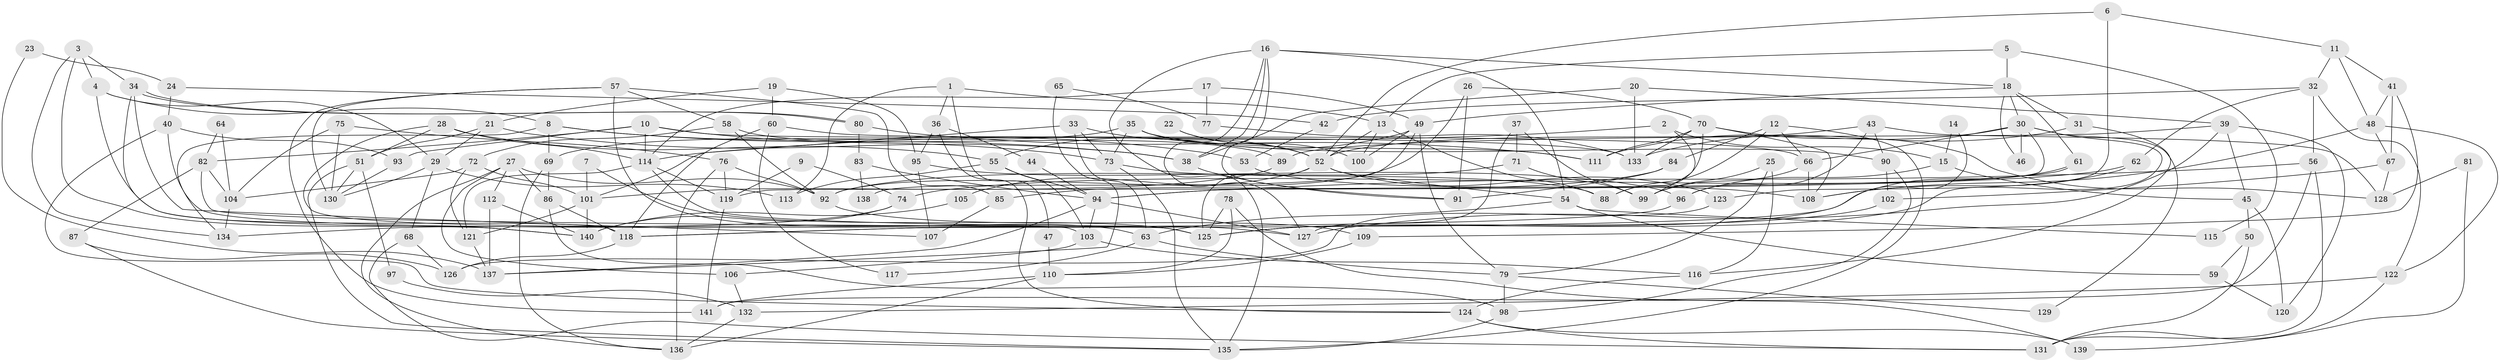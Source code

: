 // coarse degree distribution, {7: 0.12087912087912088, 6: 0.15384615384615385, 4: 0.12087912087912088, 3: 0.21978021978021978, 2: 0.08791208791208792, 8: 0.054945054945054944, 5: 0.17582417582417584, 10: 0.03296703296703297, 9: 0.02197802197802198, 1: 0.01098901098901099}
// Generated by graph-tools (version 1.1) at 2025/41/03/06/25 10:41:54]
// undirected, 141 vertices, 282 edges
graph export_dot {
graph [start="1"]
  node [color=gray90,style=filled];
  1;
  2;
  3;
  4;
  5;
  6;
  7;
  8;
  9;
  10;
  11;
  12;
  13;
  14;
  15;
  16;
  17;
  18;
  19;
  20;
  21;
  22;
  23;
  24;
  25;
  26;
  27;
  28;
  29;
  30;
  31;
  32;
  33;
  34;
  35;
  36;
  37;
  38;
  39;
  40;
  41;
  42;
  43;
  44;
  45;
  46;
  47;
  48;
  49;
  50;
  51;
  52;
  53;
  54;
  55;
  56;
  57;
  58;
  59;
  60;
  61;
  62;
  63;
  64;
  65;
  66;
  67;
  68;
  69;
  70;
  71;
  72;
  73;
  74;
  75;
  76;
  77;
  78;
  79;
  80;
  81;
  82;
  83;
  84;
  85;
  86;
  87;
  88;
  89;
  90;
  91;
  92;
  93;
  94;
  95;
  96;
  97;
  98;
  99;
  100;
  101;
  102;
  103;
  104;
  105;
  106;
  107;
  108;
  109;
  110;
  111;
  112;
  113;
  114;
  115;
  116;
  117;
  118;
  119;
  120;
  121;
  122;
  123;
  124;
  125;
  126;
  127;
  128;
  129;
  130;
  131;
  132;
  133;
  134;
  135;
  136;
  137;
  138;
  139;
  140;
  141;
  1 -- 36;
  1 -- 113;
  1 -- 13;
  1 -- 47;
  2 -- 114;
  2 -- 99;
  2 -- 15;
  3 -- 4;
  3 -- 34;
  3 -- 134;
  3 -- 140;
  4 -- 118;
  4 -- 8;
  4 -- 29;
  5 -- 18;
  5 -- 13;
  5 -- 115;
  6 -- 52;
  6 -- 11;
  6 -- 123;
  7 -- 101;
  7 -- 125;
  8 -- 38;
  8 -- 134;
  8 -- 53;
  8 -- 69;
  9 -- 74;
  9 -- 119;
  10 -- 82;
  10 -- 133;
  10 -- 73;
  10 -- 93;
  10 -- 114;
  11 -- 41;
  11 -- 32;
  11 -- 48;
  12 -- 135;
  12 -- 88;
  12 -- 66;
  12 -- 84;
  13 -- 88;
  13 -- 52;
  13 -- 100;
  14 -- 125;
  14 -- 15;
  15 -- 96;
  15 -- 45;
  16 -- 38;
  16 -- 135;
  16 -- 18;
  16 -- 54;
  16 -- 91;
  16 -- 127;
  17 -- 49;
  17 -- 114;
  17 -- 77;
  18 -- 49;
  18 -- 30;
  18 -- 31;
  18 -- 46;
  18 -- 61;
  19 -- 60;
  19 -- 95;
  19 -- 21;
  20 -- 38;
  20 -- 133;
  20 -- 39;
  21 -- 29;
  21 -- 38;
  21 -- 51;
  22 -- 52;
  22 -- 100;
  23 -- 137;
  23 -- 24;
  24 -- 40;
  24 -- 42;
  25 -- 99;
  25 -- 79;
  25 -- 116;
  26 -- 92;
  26 -- 70;
  26 -- 91;
  27 -- 86;
  27 -- 136;
  27 -- 92;
  27 -- 106;
  27 -- 112;
  28 -- 114;
  28 -- 103;
  28 -- 51;
  28 -- 55;
  29 -- 68;
  29 -- 113;
  29 -- 130;
  30 -- 119;
  30 -- 46;
  30 -- 66;
  30 -- 111;
  30 -- 125;
  30 -- 129;
  31 -- 116;
  31 -- 133;
  32 -- 56;
  32 -- 62;
  32 -- 42;
  32 -- 122;
  33 -- 101;
  33 -- 52;
  33 -- 63;
  33 -- 73;
  34 -- 140;
  34 -- 80;
  34 -- 80;
  34 -- 107;
  35 -- 73;
  35 -- 52;
  35 -- 69;
  35 -- 90;
  35 -- 111;
  36 -- 95;
  36 -- 124;
  36 -- 44;
  37 -- 99;
  37 -- 127;
  37 -- 71;
  38 -- 91;
  39 -- 127;
  39 -- 45;
  39 -- 89;
  39 -- 120;
  40 -- 124;
  40 -- 93;
  40 -- 125;
  41 -- 48;
  41 -- 67;
  41 -- 109;
  42 -- 53;
  43 -- 90;
  43 -- 52;
  43 -- 96;
  43 -- 128;
  44 -- 94;
  45 -- 50;
  45 -- 120;
  47 -- 110;
  48 -- 122;
  48 -- 67;
  48 -- 108;
  49 -- 55;
  49 -- 79;
  49 -- 100;
  49 -- 138;
  50 -- 59;
  50 -- 131;
  51 -- 97;
  51 -- 130;
  51 -- 135;
  52 -- 125;
  52 -- 54;
  52 -- 105;
  52 -- 123;
  53 -- 108;
  54 -- 59;
  54 -- 63;
  54 -- 115;
  55 -- 94;
  55 -- 103;
  55 -- 113;
  56 -- 94;
  56 -- 131;
  56 -- 141;
  57 -- 130;
  57 -- 63;
  57 -- 58;
  57 -- 85;
  57 -- 141;
  58 -- 92;
  58 -- 72;
  58 -- 89;
  59 -- 120;
  60 -- 66;
  60 -- 118;
  60 -- 117;
  61 -- 118;
  61 -- 94;
  62 -- 74;
  62 -- 108;
  63 -- 79;
  63 -- 117;
  64 -- 104;
  64 -- 82;
  65 -- 77;
  65 -- 137;
  66 -- 99;
  66 -- 108;
  67 -- 128;
  67 -- 102;
  68 -- 126;
  68 -- 131;
  69 -- 86;
  69 -- 136;
  70 -- 111;
  70 -- 108;
  70 -- 88;
  70 -- 128;
  70 -- 133;
  71 -- 92;
  71 -- 99;
  72 -- 101;
  72 -- 104;
  72 -- 121;
  73 -- 88;
  73 -- 135;
  74 -- 140;
  74 -- 134;
  75 -- 130;
  75 -- 76;
  75 -- 104;
  76 -- 92;
  76 -- 119;
  76 -- 136;
  77 -- 133;
  78 -- 125;
  78 -- 110;
  78 -- 139;
  79 -- 98;
  79 -- 129;
  80 -- 111;
  80 -- 83;
  81 -- 128;
  81 -- 139;
  82 -- 104;
  82 -- 125;
  82 -- 87;
  83 -- 94;
  83 -- 138;
  84 -- 91;
  84 -- 85;
  85 -- 107;
  86 -- 98;
  86 -- 118;
  87 -- 135;
  87 -- 126;
  89 -- 101;
  90 -- 102;
  90 -- 98;
  92 -- 109;
  93 -- 130;
  94 -- 127;
  94 -- 103;
  94 -- 137;
  95 -- 107;
  95 -- 96;
  96 -- 118;
  97 -- 132;
  98 -- 135;
  101 -- 121;
  101 -- 140;
  102 -- 125;
  103 -- 106;
  103 -- 116;
  104 -- 134;
  105 -- 140;
  106 -- 132;
  109 -- 110;
  110 -- 136;
  110 -- 141;
  112 -- 140;
  112 -- 137;
  114 -- 121;
  114 -- 119;
  114 -- 127;
  116 -- 124;
  118 -- 126;
  119 -- 141;
  121 -- 137;
  122 -- 132;
  122 -- 131;
  123 -- 126;
  124 -- 131;
  124 -- 139;
  132 -- 136;
}
